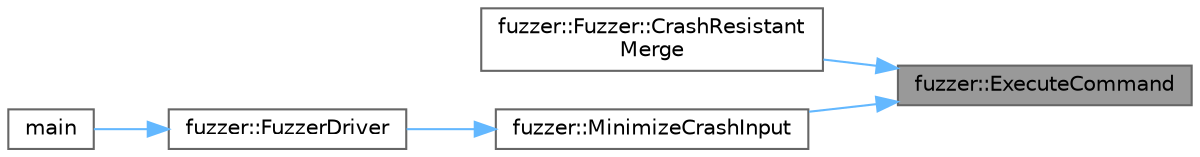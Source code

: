 digraph "fuzzer::ExecuteCommand"
{
 // LATEX_PDF_SIZE
  bgcolor="transparent";
  edge [fontname=Helvetica,fontsize=10,labelfontname=Helvetica,labelfontsize=10];
  node [fontname=Helvetica,fontsize=10,shape=box,height=0.2,width=0.4];
  rankdir="RL";
  Node1 [id="Node000001",label="fuzzer::ExecuteCommand",height=0.2,width=0.4,color="gray40", fillcolor="grey60", style="filled", fontcolor="black",tooltip=" "];
  Node1 -> Node2 [id="edge1_Node000001_Node000002",dir="back",color="steelblue1",style="solid",tooltip=" "];
  Node2 [id="Node000002",label="fuzzer::Fuzzer::CrashResistant\lMerge",height=0.2,width=0.4,color="grey40", fillcolor="white", style="filled",URL="$classfuzzer_1_1_fuzzer.html#a3777acf379198d5339bf6baf0e9ad011",tooltip=" "];
  Node1 -> Node3 [id="edge2_Node000001_Node000003",dir="back",color="steelblue1",style="solid",tooltip=" "];
  Node3 [id="Node000003",label="fuzzer::MinimizeCrashInput",height=0.2,width=0.4,color="grey40", fillcolor="white", style="filled",URL="$namespacefuzzer.html#ad1a84d03ed48306c3319143e4412ef59",tooltip=" "];
  Node3 -> Node4 [id="edge3_Node000003_Node000004",dir="back",color="steelblue1",style="solid",tooltip=" "];
  Node4 [id="Node000004",label="fuzzer::FuzzerDriver",height=0.2,width=0.4,color="grey40", fillcolor="white", style="filled",URL="$namespacefuzzer.html#a78f142089de84c6cbf7b5cab5f766af7",tooltip=" "];
  Node4 -> Node5 [id="edge4_Node000004_Node000005",dir="back",color="steelblue1",style="solid",tooltip=" "];
  Node5 [id="Node000005",label="main",height=0.2,width=0.4,color="grey40", fillcolor="white", style="filled",URL="$_fuzzer_main_8cpp.html#a3c04138a5bfe5d72780bb7e82a18e627",tooltip=" "];
}
